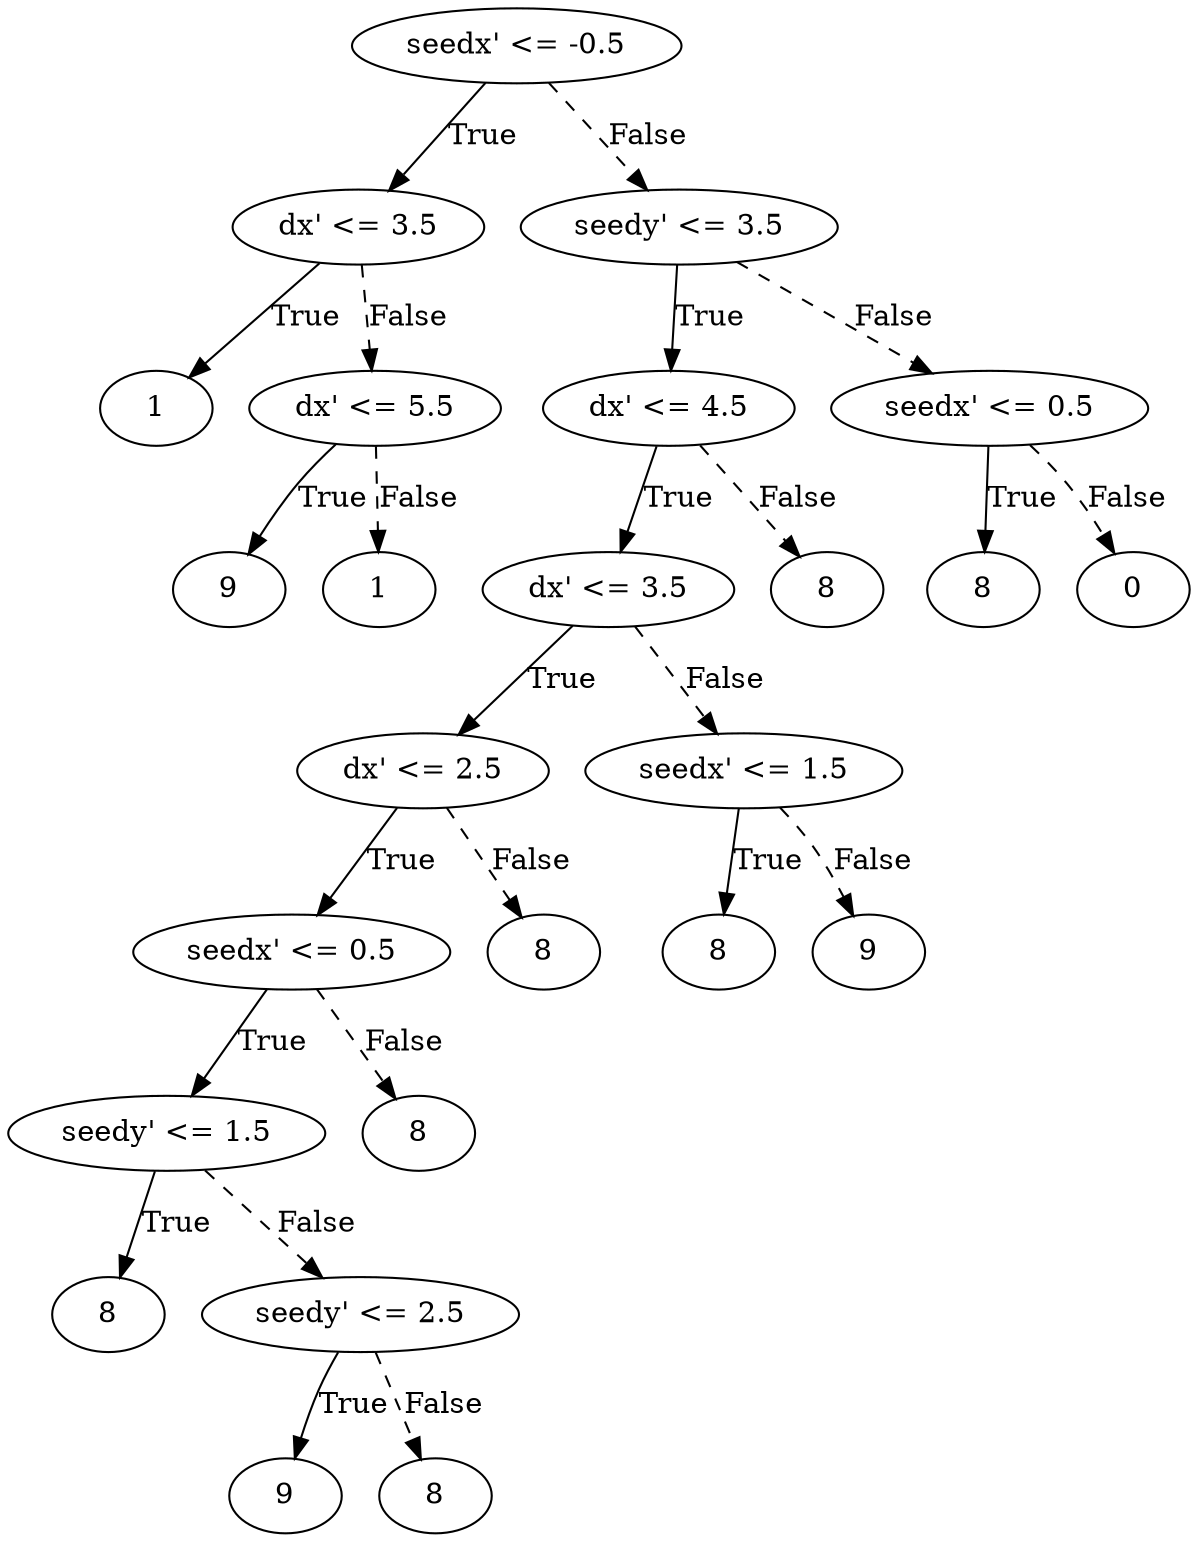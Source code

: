 digraph {
0 [label="seedx' <= -0.5"];
1 [label="dx' <= 3.5"];
2 [label="1"];
1 -> 2 [label="True"];
3 [label="dx' <= 5.5"];
4 [label="9"];
3 -> 4 [label="True"];
5 [label="1"];
3 -> 5 [style="dashed", label="False"];
1 -> 3 [style="dashed", label="False"];
0 -> 1 [label="True"];
6 [label="seedy' <= 3.5"];
7 [label="dx' <= 4.5"];
8 [label="dx' <= 3.5"];
9 [label="dx' <= 2.5"];
10 [label="seedx' <= 0.5"];
11 [label="seedy' <= 1.5"];
12 [label="8"];
11 -> 12 [label="True"];
13 [label="seedy' <= 2.5"];
14 [label="9"];
13 -> 14 [label="True"];
15 [label="8"];
13 -> 15 [style="dashed", label="False"];
11 -> 13 [style="dashed", label="False"];
10 -> 11 [label="True"];
16 [label="8"];
10 -> 16 [style="dashed", label="False"];
9 -> 10 [label="True"];
17 [label="8"];
9 -> 17 [style="dashed", label="False"];
8 -> 9 [label="True"];
18 [label="seedx' <= 1.5"];
19 [label="8"];
18 -> 19 [label="True"];
20 [label="9"];
18 -> 20 [style="dashed", label="False"];
8 -> 18 [style="dashed", label="False"];
7 -> 8 [label="True"];
21 [label="8"];
7 -> 21 [style="dashed", label="False"];
6 -> 7 [label="True"];
22 [label="seedx' <= 0.5"];
23 [label="8"];
22 -> 23 [label="True"];
24 [label="0"];
22 -> 24 [style="dashed", label="False"];
6 -> 22 [style="dashed", label="False"];
0 -> 6 [style="dashed", label="False"];

}